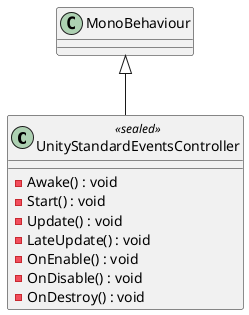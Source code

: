 @startuml
class UnityStandardEventsController <<sealed>> {
    - Awake() : void
    - Start() : void
    - Update() : void
    - LateUpdate() : void
    - OnEnable() : void
    - OnDisable() : void
    - OnDestroy() : void
}
MonoBehaviour <|-- UnityStandardEventsController
@enduml

